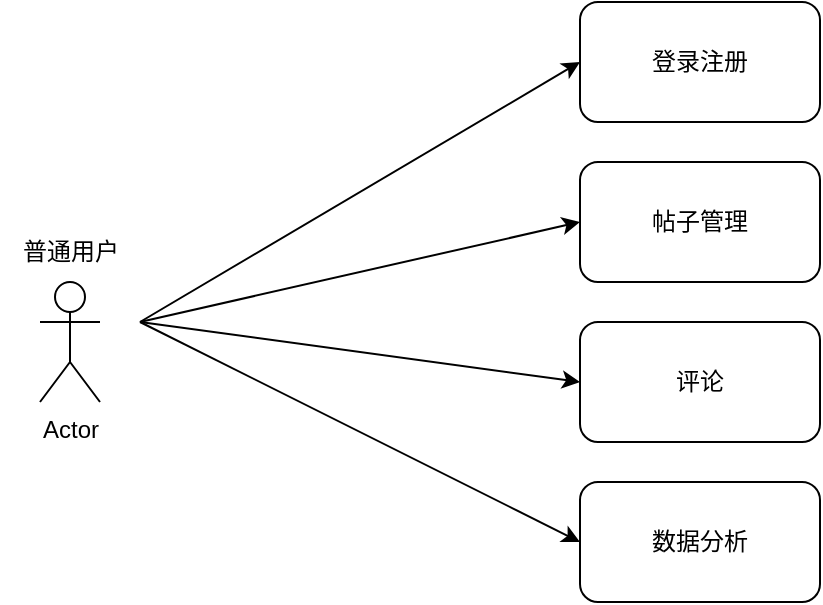 <mxfile version="26.0.8" pages="2">
  <diagram name="第 1 页" id="IWiGMPC46x1pVcE9K0B-">
    <mxGraphModel dx="1242" dy="655" grid="1" gridSize="10" guides="1" tooltips="1" connect="1" arrows="1" fold="1" page="1" pageScale="1" pageWidth="827" pageHeight="1169" math="0" shadow="0">
      <root>
        <mxCell id="0" />
        <mxCell id="1" parent="0" />
        <mxCell id="QHn2SiYfCzBqjaXg6B_K-1" value="Actor" style="shape=umlActor;verticalLabelPosition=bottom;verticalAlign=top;html=1;outlineConnect=0;" vertex="1" parent="1">
          <mxGeometry x="180" y="290" width="30" height="60" as="geometry" />
        </mxCell>
        <mxCell id="QHn2SiYfCzBqjaXg6B_K-3" value="普通用户" style="text;html=1;align=center;verticalAlign=middle;resizable=0;points=[];autosize=1;strokeColor=none;fillColor=none;" vertex="1" parent="1">
          <mxGeometry x="160" y="260" width="70" height="30" as="geometry" />
        </mxCell>
        <mxCell id="QHn2SiYfCzBqjaXg6B_K-4" value="登录注册" style="rounded=1;whiteSpace=wrap;html=1;" vertex="1" parent="1">
          <mxGeometry x="450" y="150" width="120" height="60" as="geometry" />
        </mxCell>
        <mxCell id="QHn2SiYfCzBqjaXg6B_K-5" value="帖子管理" style="rounded=1;whiteSpace=wrap;html=1;" vertex="1" parent="1">
          <mxGeometry x="450" y="230" width="120" height="60" as="geometry" />
        </mxCell>
        <mxCell id="QHn2SiYfCzBqjaXg6B_K-6" value="评论" style="rounded=1;whiteSpace=wrap;html=1;" vertex="1" parent="1">
          <mxGeometry x="450" y="310" width="120" height="60" as="geometry" />
        </mxCell>
        <mxCell id="QHn2SiYfCzBqjaXg6B_K-8" value="数据分析" style="rounded=1;whiteSpace=wrap;html=1;" vertex="1" parent="1">
          <mxGeometry x="450" y="390" width="120" height="60" as="geometry" />
        </mxCell>
        <mxCell id="QHn2SiYfCzBqjaXg6B_K-9" value="" style="endArrow=classic;html=1;rounded=0;entryX=0;entryY=0.5;entryDx=0;entryDy=0;" edge="1" parent="1" target="QHn2SiYfCzBqjaXg6B_K-4">
          <mxGeometry width="50" height="50" relative="1" as="geometry">
            <mxPoint x="230" y="310" as="sourcePoint" />
            <mxPoint x="440" y="320" as="targetPoint" />
          </mxGeometry>
        </mxCell>
        <mxCell id="QHn2SiYfCzBqjaXg6B_K-10" value="" style="endArrow=classic;html=1;rounded=0;entryX=0;entryY=0.5;entryDx=0;entryDy=0;" edge="1" parent="1" target="QHn2SiYfCzBqjaXg6B_K-5">
          <mxGeometry width="50" height="50" relative="1" as="geometry">
            <mxPoint x="230" y="310" as="sourcePoint" />
            <mxPoint x="460" y="190" as="targetPoint" />
          </mxGeometry>
        </mxCell>
        <mxCell id="QHn2SiYfCzBqjaXg6B_K-11" value="" style="endArrow=classic;html=1;rounded=0;entryX=0;entryY=0.5;entryDx=0;entryDy=0;" edge="1" parent="1" target="QHn2SiYfCzBqjaXg6B_K-6">
          <mxGeometry width="50" height="50" relative="1" as="geometry">
            <mxPoint x="230" y="310" as="sourcePoint" />
            <mxPoint x="470" y="200" as="targetPoint" />
          </mxGeometry>
        </mxCell>
        <mxCell id="QHn2SiYfCzBqjaXg6B_K-12" value="" style="endArrow=classic;html=1;rounded=0;entryX=0;entryY=0.5;entryDx=0;entryDy=0;" edge="1" parent="1" target="QHn2SiYfCzBqjaXg6B_K-8">
          <mxGeometry width="50" height="50" relative="1" as="geometry">
            <mxPoint x="230" y="310" as="sourcePoint" />
            <mxPoint x="480" y="210" as="targetPoint" />
          </mxGeometry>
        </mxCell>
      </root>
    </mxGraphModel>
  </diagram>
  <diagram name="第 1 页 的副本" id="cGdp6pnYXx3crJ4uaTw-">
    <mxGraphModel dx="1242" dy="655" grid="1" gridSize="10" guides="1" tooltips="1" connect="1" arrows="1" fold="1" page="1" pageScale="1" pageWidth="827" pageHeight="1169" math="0" shadow="0">
      <root>
        <mxCell id="lVNSrTxLuCTcMqOlxG0J-0" />
        <mxCell id="lVNSrTxLuCTcMqOlxG0J-1" parent="lVNSrTxLuCTcMqOlxG0J-0" />
        <mxCell id="lVNSrTxLuCTcMqOlxG0J-2" value="Actor" style="shape=umlActor;verticalLabelPosition=bottom;verticalAlign=top;html=1;outlineConnect=0;" vertex="1" parent="lVNSrTxLuCTcMqOlxG0J-1">
          <mxGeometry x="180" y="290" width="30" height="60" as="geometry" />
        </mxCell>
        <mxCell id="lVNSrTxLuCTcMqOlxG0J-3" value="管理员" style="text;html=1;align=center;verticalAlign=middle;resizable=0;points=[];autosize=1;strokeColor=none;fillColor=none;" vertex="1" parent="lVNSrTxLuCTcMqOlxG0J-1">
          <mxGeometry x="165" y="260" width="60" height="30" as="geometry" />
        </mxCell>
        <mxCell id="lVNSrTxLuCTcMqOlxG0J-4" value="登录" style="rounded=1;whiteSpace=wrap;html=1;" vertex="1" parent="lVNSrTxLuCTcMqOlxG0J-1">
          <mxGeometry x="450" y="150" width="120" height="60" as="geometry" />
        </mxCell>
        <mxCell id="lVNSrTxLuCTcMqOlxG0J-5" value="帖子管理" style="rounded=1;whiteSpace=wrap;html=1;" vertex="1" parent="lVNSrTxLuCTcMqOlxG0J-1">
          <mxGeometry x="450" y="230" width="120" height="60" as="geometry" />
        </mxCell>
        <mxCell id="lVNSrTxLuCTcMqOlxG0J-6" value="账号封禁" style="rounded=1;whiteSpace=wrap;html=1;" vertex="1" parent="lVNSrTxLuCTcMqOlxG0J-1">
          <mxGeometry x="450" y="310" width="120" height="60" as="geometry" />
        </mxCell>
        <mxCell id="lVNSrTxLuCTcMqOlxG0J-7" value="帖子封禁" style="rounded=1;whiteSpace=wrap;html=1;" vertex="1" parent="lVNSrTxLuCTcMqOlxG0J-1">
          <mxGeometry x="450" y="390" width="120" height="60" as="geometry" />
        </mxCell>
        <mxCell id="lVNSrTxLuCTcMqOlxG0J-8" value="" style="endArrow=classic;html=1;rounded=0;entryX=0;entryY=0.5;entryDx=0;entryDy=0;" edge="1" parent="lVNSrTxLuCTcMqOlxG0J-1" target="lVNSrTxLuCTcMqOlxG0J-4">
          <mxGeometry width="50" height="50" relative="1" as="geometry">
            <mxPoint x="230" y="310" as="sourcePoint" />
            <mxPoint x="440" y="320" as="targetPoint" />
          </mxGeometry>
        </mxCell>
        <mxCell id="lVNSrTxLuCTcMqOlxG0J-9" value="" style="endArrow=classic;html=1;rounded=0;entryX=0;entryY=0.5;entryDx=0;entryDy=0;" edge="1" parent="lVNSrTxLuCTcMqOlxG0J-1" target="lVNSrTxLuCTcMqOlxG0J-5">
          <mxGeometry width="50" height="50" relative="1" as="geometry">
            <mxPoint x="230" y="310" as="sourcePoint" />
            <mxPoint x="460" y="190" as="targetPoint" />
          </mxGeometry>
        </mxCell>
        <mxCell id="lVNSrTxLuCTcMqOlxG0J-10" value="" style="endArrow=classic;html=1;rounded=0;entryX=0;entryY=0.5;entryDx=0;entryDy=0;" edge="1" parent="lVNSrTxLuCTcMqOlxG0J-1" target="lVNSrTxLuCTcMqOlxG0J-6">
          <mxGeometry width="50" height="50" relative="1" as="geometry">
            <mxPoint x="230" y="310" as="sourcePoint" />
            <mxPoint x="470" y="200" as="targetPoint" />
          </mxGeometry>
        </mxCell>
        <mxCell id="lVNSrTxLuCTcMqOlxG0J-11" value="" style="endArrow=classic;html=1;rounded=0;entryX=0;entryY=0.5;entryDx=0;entryDy=0;" edge="1" parent="lVNSrTxLuCTcMqOlxG0J-1" target="lVNSrTxLuCTcMqOlxG0J-7">
          <mxGeometry width="50" height="50" relative="1" as="geometry">
            <mxPoint x="230" y="310" as="sourcePoint" />
            <mxPoint x="480" y="210" as="targetPoint" />
          </mxGeometry>
        </mxCell>
      </root>
    </mxGraphModel>
  </diagram>
</mxfile>
